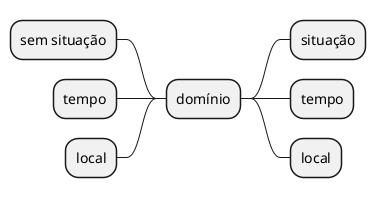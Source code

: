 @startmindmap meusis
* domínio
** situação
** tempo
** local

left side

** sem situação
** tempo
** local
@endmindmap
